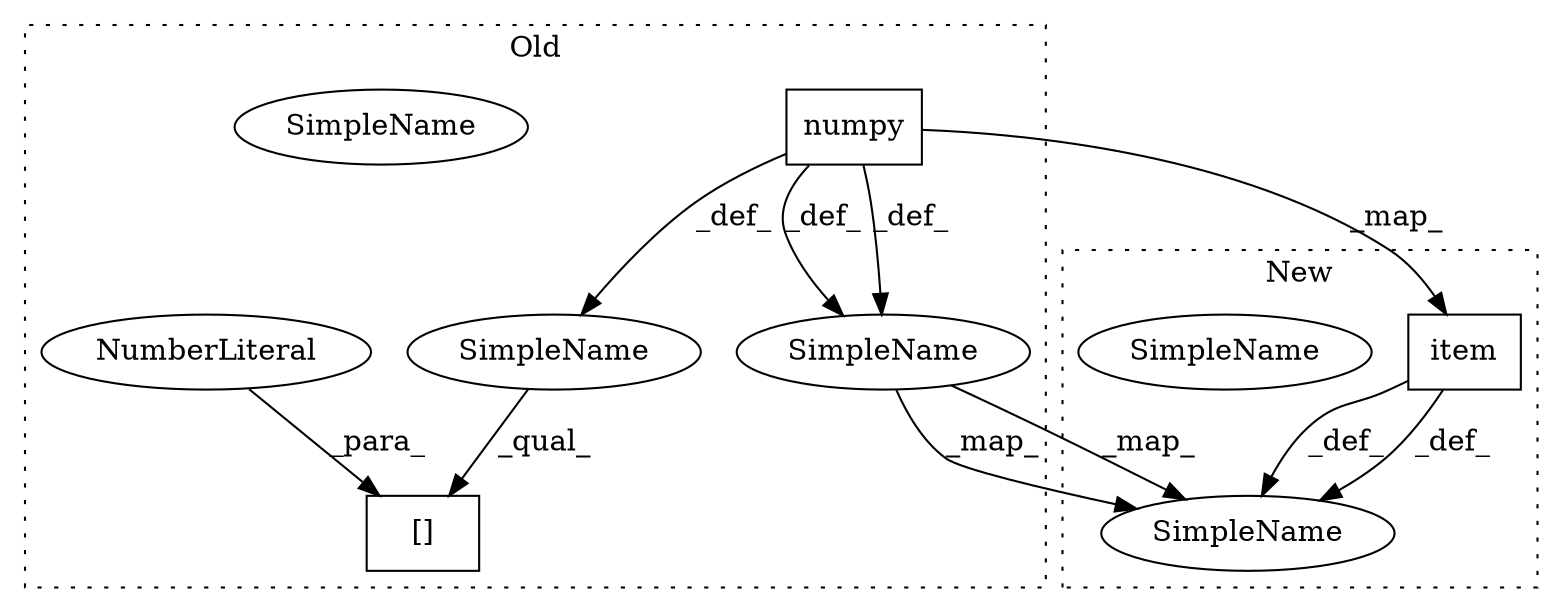digraph G {
subgraph cluster0 {
1 [label="numpy" a="32" s="20617" l="7" shape="box"];
3 [label="[]" a="2" s="20587,20626" l="38,1" shape="box"];
4 [label="NumberLiteral" a="34" s="20625" l="1" shape="ellipse"];
5 [label="SimpleName" a="42" s="22483" l="5" shape="ellipse"];
8 [label="SimpleName" a="42" s="22483" l="5" shape="ellipse"];
9 [label="SimpleName" a="42" s="" l="" shape="ellipse"];
label = "Old";
style="dotted";
}
subgraph cluster1 {
2 [label="item" a="32" s="20453" l="6" shape="box"];
6 [label="SimpleName" a="42" s="22270" l="5" shape="ellipse"];
7 [label="SimpleName" a="42" s="22270" l="5" shape="ellipse"];
label = "New";
style="dotted";
}
1 -> 8 [label="_def_"];
1 -> 9 [label="_def_"];
1 -> 2 [label="_map_"];
1 -> 8 [label="_def_"];
2 -> 7 [label="_def_"];
2 -> 7 [label="_def_"];
4 -> 3 [label="_para_"];
8 -> 7 [label="_map_"];
8 -> 7 [label="_map_"];
9 -> 3 [label="_qual_"];
}